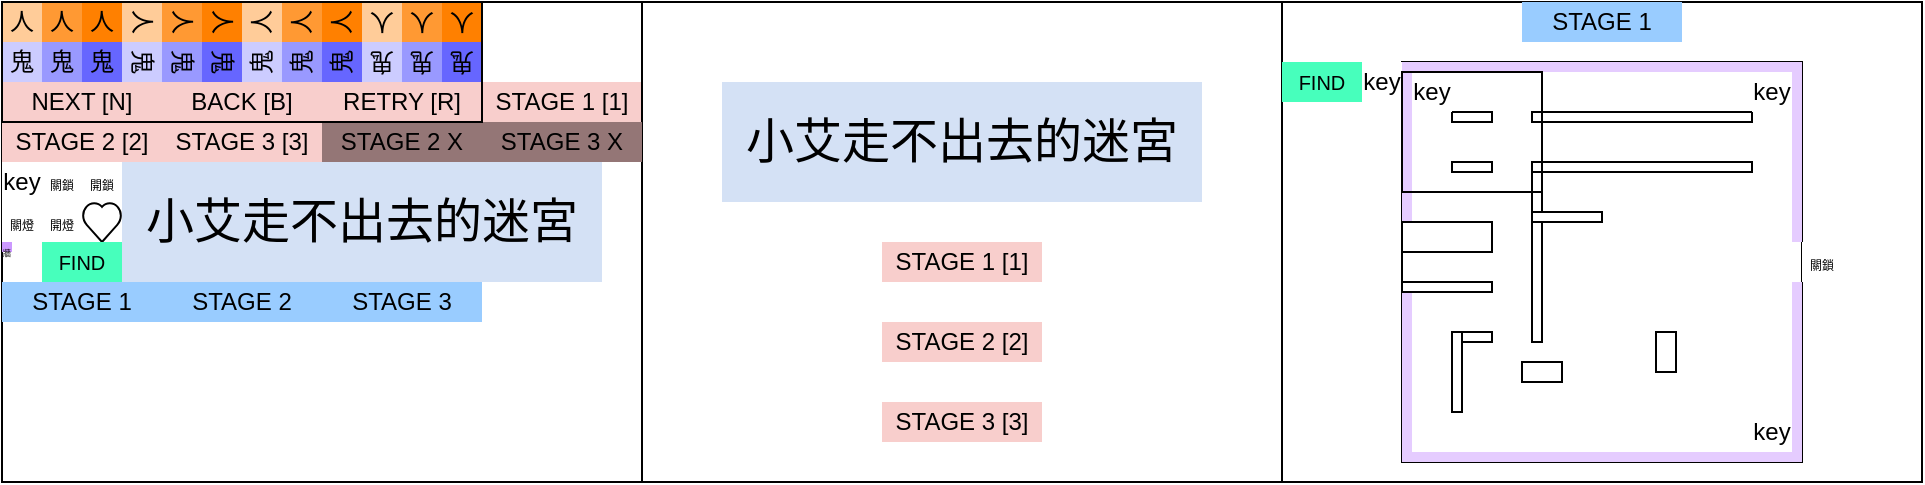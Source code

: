 <mxfile version="22.1.11" type="device">
  <diagram name="第 1 页" id="ZVeX3MrrJ8u_XPvHQYW3">
    <mxGraphModel dx="678" dy="428" grid="1" gridSize="10" guides="1" tooltips="1" connect="1" arrows="1" fold="1" page="0" pageScale="1" pageWidth="827" pageHeight="1169" math="0" shadow="0">
      <root>
        <mxCell id="0" />
        <mxCell id="1" parent="0" />
        <mxCell id="giw1rmGDhQp2oMULYZ0z-1" value="" style="verticalLabelPosition=bottom;verticalAlign=top;html=1;shape=mxgraph.basic.rect;fillColor2=none;strokeWidth=1;size=20;indent=5;fillColor=none;" parent="1" vertex="1">
          <mxGeometry width="320" height="240" as="geometry" />
        </mxCell>
        <mxCell id="8gye8lYrFyiWqnvWTvWa-485" value="" style="verticalLabelPosition=bottom;verticalAlign=top;html=1;shape=mxgraph.basic.rect;fillColor2=none;strokeWidth=1;size=20;indent=5;fillColor=none;strokeColor=#333333;" parent="1" vertex="1">
          <mxGeometry width="20" height="80" as="geometry" />
        </mxCell>
        <mxCell id="mk1CYxiMvZQm68hf4U1i-44" value="" style="rounded=0;whiteSpace=wrap;html=1;fillColor=none;" parent="1" vertex="1">
          <mxGeometry width="40" height="80" as="geometry" />
        </mxCell>
        <mxCell id="mk1CYxiMvZQm68hf4U1i-1" value="" style="verticalLabelPosition=bottom;verticalAlign=top;html=1;shape=mxgraph.basic.rect;fillColor2=none;strokeWidth=1;size=20;indent=5;fillColor=none;" parent="1" vertex="1">
          <mxGeometry x="640" width="320" height="240" as="geometry" />
        </mxCell>
        <mxCell id="8gye8lYrFyiWqnvWTvWa-423" value="人" style="rounded=0;whiteSpace=wrap;html=1;strokeColor=none;fillColor=#FFCC99;rotation=90;" parent="1" vertex="1">
          <mxGeometry x="60" width="20" height="20" as="geometry" />
        </mxCell>
        <mxCell id="8gye8lYrFyiWqnvWTvWa-424" value="人" style="rounded=0;whiteSpace=wrap;html=1;strokeColor=none;fillColor=#FFCC99;rotation=-90;" parent="1" vertex="1">
          <mxGeometry x="120" width="20" height="20" as="geometry" />
        </mxCell>
        <mxCell id="8gye8lYrFyiWqnvWTvWa-425" value="人" style="rounded=0;whiteSpace=wrap;html=1;strokeColor=none;fillColor=#FF9933;" parent="1" vertex="1">
          <mxGeometry x="20" width="20" height="20" as="geometry" />
        </mxCell>
        <mxCell id="8gye8lYrFyiWqnvWTvWa-453" value="&lt;font style=&quot;font-size: 4px;&quot;&gt;牆&lt;/font&gt;" style="rounded=0;whiteSpace=wrap;html=1;fillColor=#CC99FF;shadow=0;strokeColor=none;" parent="1" vertex="1">
          <mxGeometry y="120" width="5" height="5" as="geometry" />
        </mxCell>
        <mxCell id="8gye8lYrFyiWqnvWTvWa-454" value="key" style="rounded=0;whiteSpace=wrap;html=1;strokeColor=none;" parent="1" vertex="1">
          <mxGeometry y="80" width="20" height="20" as="geometry" />
        </mxCell>
        <mxCell id="8gye8lYrFyiWqnvWTvWa-455" value="&lt;font style=&quot;font-size: 6px;&quot;&gt;關鎖&lt;/font&gt;" style="rounded=0;whiteSpace=wrap;html=1;strokeColor=none;" parent="1" vertex="1">
          <mxGeometry x="20" y="80" width="20" height="20" as="geometry" />
        </mxCell>
        <mxCell id="8gye8lYrFyiWqnvWTvWa-461" value="&lt;font style=&quot;font-size: 6px;&quot;&gt;開鎖&lt;/font&gt;" style="rounded=0;whiteSpace=wrap;html=1;strokeColor=none;" parent="1" vertex="1">
          <mxGeometry x="40" y="80" width="20" height="20" as="geometry" />
        </mxCell>
        <mxCell id="8gye8lYrFyiWqnvWTvWa-462" value="&lt;font style=&quot;font-size: 6px;&quot;&gt;關燈&lt;/font&gt;" style="rounded=0;whiteSpace=wrap;html=1;strokeColor=none;" parent="1" vertex="1">
          <mxGeometry y="100" width="20" height="20" as="geometry" />
        </mxCell>
        <mxCell id="8gye8lYrFyiWqnvWTvWa-463" value="&lt;font style=&quot;font-size: 6px;&quot;&gt;開燈&lt;/font&gt;" style="rounded=0;whiteSpace=wrap;html=1;strokeColor=none;" parent="1" vertex="1">
          <mxGeometry x="20" y="100" width="20" height="20" as="geometry" />
        </mxCell>
        <mxCell id="8gye8lYrFyiWqnvWTvWa-464" value="" style="verticalLabelPosition=bottom;verticalAlign=top;html=1;shape=mxgraph.basic.heart" parent="1" vertex="1">
          <mxGeometry x="40" y="100" width="20" height="20" as="geometry" />
        </mxCell>
        <mxCell id="8gye8lYrFyiWqnvWTvWa-469" value="&lt;font style=&quot;font-size: 24px;&quot;&gt;小艾走不出去的迷宮&lt;/font&gt;" style="rounded=0;whiteSpace=wrap;html=1;strokeColor=none;fillColor=#D4E1F5;" parent="1" vertex="1">
          <mxGeometry x="60" y="80" width="240" height="60" as="geometry" />
        </mxCell>
        <mxCell id="8gye8lYrFyiWqnvWTvWa-474" value="鬼" style="rounded=0;whiteSpace=wrap;html=1;strokeColor=none;fillColor=#CCCCFF;" parent="1" vertex="1">
          <mxGeometry y="20" width="20" height="20" as="geometry" />
        </mxCell>
        <mxCell id="8gye8lYrFyiWqnvWTvWa-478" value="人" style="rounded=0;whiteSpace=wrap;html=1;strokeColor=none;fillColor=#FFCC99;" parent="1" vertex="1">
          <mxGeometry width="20" height="20" as="geometry" />
        </mxCell>
        <mxCell id="8gye8lYrFyiWqnvWTvWa-479" value="NEXT [N]" style="rounded=0;whiteSpace=wrap;html=1;fillColor=#F8CECC;strokeColor=none;" parent="1" vertex="1">
          <mxGeometry y="40" width="80" height="20" as="geometry" />
        </mxCell>
        <mxCell id="8gye8lYrFyiWqnvWTvWa-480" value="BACK [B]" style="rounded=0;whiteSpace=wrap;html=1;fillColor=#F8CECC;strokeColor=none;" parent="1" vertex="1">
          <mxGeometry x="80" y="40" width="80" height="20" as="geometry" />
        </mxCell>
        <mxCell id="8gye8lYrFyiWqnvWTvWa-481" value="RETRY [R]" style="rounded=0;whiteSpace=wrap;html=1;fillColor=#F8CECC;strokeColor=none;" parent="1" vertex="1">
          <mxGeometry x="160" y="40" width="80" height="20" as="geometry" />
        </mxCell>
        <mxCell id="8gye8lYrFyiWqnvWTvWa-482" value="STAGE 1 [1]" style="rounded=0;whiteSpace=wrap;html=1;fillColor=#F8CECC;strokeColor=none;" parent="1" vertex="1">
          <mxGeometry x="240" y="40" width="80" height="20" as="geometry" />
        </mxCell>
        <mxCell id="8gye8lYrFyiWqnvWTvWa-483" value="STAGE 2 [2]" style="rounded=0;whiteSpace=wrap;html=1;fillColor=#F8CECC;strokeColor=none;" parent="1" vertex="1">
          <mxGeometry y="60" width="80" height="20" as="geometry" />
        </mxCell>
        <mxCell id="8gye8lYrFyiWqnvWTvWa-484" value="STAGE 3 [3]" style="rounded=0;whiteSpace=wrap;html=1;fillColor=#F8CECC;strokeColor=none;" parent="1" vertex="1">
          <mxGeometry x="80" y="60" width="80" height="20" as="geometry" />
        </mxCell>
        <mxCell id="umz5n9U-2U131VHlXsAc-1" value="" style="verticalLabelPosition=bottom;verticalAlign=top;html=1;shape=mxgraph.basic.rect;fillColor2=none;strokeWidth=1;size=20;indent=5;fillColor=none;" parent="1" vertex="1">
          <mxGeometry x="320" width="320" height="240" as="geometry" />
        </mxCell>
        <mxCell id="umz5n9U-2U131VHlXsAc-8" value="STAGE 1 [1]" style="rounded=0;whiteSpace=wrap;html=1;fillColor=#F8CECC;strokeColor=none;" parent="1" vertex="1">
          <mxGeometry x="440" y="120" width="80" height="20" as="geometry" />
        </mxCell>
        <mxCell id="umz5n9U-2U131VHlXsAc-9" value="STAGE 3 [3]" style="rounded=0;whiteSpace=wrap;html=1;fillColor=#F8CECC;strokeColor=none;" parent="1" vertex="1">
          <mxGeometry x="440" y="200" width="80" height="20" as="geometry" />
        </mxCell>
        <mxCell id="umz5n9U-2U131VHlXsAc-10" value="STAGE 2 [2]" style="rounded=0;whiteSpace=wrap;html=1;fillColor=#F8CECC;strokeColor=none;" parent="1" vertex="1">
          <mxGeometry x="440" y="160" width="80" height="20" as="geometry" />
        </mxCell>
        <mxCell id="umz5n9U-2U131VHlXsAc-12" value="" style="rounded=0;whiteSpace=wrap;html=1;fillColor=none;" parent="1" vertex="1">
          <mxGeometry x="700" y="30" width="200" height="200" as="geometry" />
        </mxCell>
        <mxCell id="umz5n9U-2U131VHlXsAc-14" value="&lt;font style=&quot;font-size: 24px;&quot;&gt;小艾走不出去的迷宮&lt;/font&gt;" style="rounded=0;whiteSpace=wrap;html=1;strokeColor=none;fillColor=#D4E1F5;" parent="1" vertex="1">
          <mxGeometry x="360" y="40" width="240" height="60" as="geometry" />
        </mxCell>
        <mxCell id="umz5n9U-2U131VHlXsAc-16" value="人" style="rounded=0;whiteSpace=wrap;html=1;strokeColor=none;fillColor=#FF8000;" parent="1" vertex="1">
          <mxGeometry x="40" width="20" height="20" as="geometry" />
        </mxCell>
        <mxCell id="umz5n9U-2U131VHlXsAc-17" value="人" style="rounded=0;whiteSpace=wrap;html=1;strokeColor=none;fillColor=#FF8000;rotation=90;" parent="1" vertex="1">
          <mxGeometry x="100" width="20" height="20" as="geometry" />
        </mxCell>
        <mxCell id="umz5n9U-2U131VHlXsAc-18" value="人" style="rounded=0;whiteSpace=wrap;html=1;strokeColor=none;fillColor=#FF9933;rotation=90;" parent="1" vertex="1">
          <mxGeometry x="80" width="20" height="20" as="geometry" />
        </mxCell>
        <mxCell id="umz5n9U-2U131VHlXsAc-22" value="人" style="rounded=0;whiteSpace=wrap;html=1;strokeColor=none;fillColor=#FF8000;rotation=-90;" parent="1" vertex="1">
          <mxGeometry x="160" width="20" height="20" as="geometry" />
        </mxCell>
        <mxCell id="umz5n9U-2U131VHlXsAc-23" value="鬼" style="rounded=0;whiteSpace=wrap;html=1;strokeColor=none;fillColor=#9999FF;" parent="1" vertex="1">
          <mxGeometry x="20" y="20" width="20" height="20" as="geometry" />
        </mxCell>
        <mxCell id="umz5n9U-2U131VHlXsAc-25" value="鬼" style="rounded=0;whiteSpace=wrap;html=1;strokeColor=none;fillColor=#6666FF;" parent="1" vertex="1">
          <mxGeometry x="40" y="20" width="20" height="20" as="geometry" />
        </mxCell>
        <mxCell id="umz5n9U-2U131VHlXsAc-32" value="人" style="rounded=0;whiteSpace=wrap;html=1;strokeColor=none;fillColor=#FF9933;rotation=-90;" parent="1" vertex="1">
          <mxGeometry x="140" width="20" height="20" as="geometry" />
        </mxCell>
        <mxCell id="umz5n9U-2U131VHlXsAc-33" value="人" style="rounded=0;whiteSpace=wrap;html=1;strokeColor=none;fillColor=#FFCC99;rotation=-180;" parent="1" vertex="1">
          <mxGeometry x="180" width="20" height="20" as="geometry" />
        </mxCell>
        <mxCell id="umz5n9U-2U131VHlXsAc-34" value="人" style="rounded=0;whiteSpace=wrap;html=1;strokeColor=none;fillColor=#FF8000;rotation=-180;" parent="1" vertex="1">
          <mxGeometry x="220" width="20" height="20" as="geometry" />
        </mxCell>
        <mxCell id="umz5n9U-2U131VHlXsAc-35" value="人" style="rounded=0;whiteSpace=wrap;html=1;strokeColor=none;fillColor=#FF9933;rotation=-180;" parent="1" vertex="1">
          <mxGeometry x="200" width="20" height="20" as="geometry" />
        </mxCell>
        <mxCell id="umz5n9U-2U131VHlXsAc-36" value="鬼" style="rounded=0;whiteSpace=wrap;html=1;strokeColor=none;fillColor=#CCCCFF;rotation=90;" parent="1" vertex="1">
          <mxGeometry x="60" y="20" width="20" height="20" as="geometry" />
        </mxCell>
        <mxCell id="umz5n9U-2U131VHlXsAc-37" value="鬼" style="rounded=0;whiteSpace=wrap;html=1;strokeColor=none;fillColor=#9999FF;rotation=90;" parent="1" vertex="1">
          <mxGeometry x="80" y="20" width="20" height="20" as="geometry" />
        </mxCell>
        <mxCell id="umz5n9U-2U131VHlXsAc-38" value="鬼" style="rounded=0;whiteSpace=wrap;html=1;strokeColor=none;fillColor=#6666FF;rotation=90;direction=south;" parent="1" vertex="1">
          <mxGeometry x="100" y="20" width="20" height="20" as="geometry" />
        </mxCell>
        <mxCell id="umz5n9U-2U131VHlXsAc-39" value="鬼" style="rounded=0;whiteSpace=wrap;html=1;strokeColor=none;fillColor=#CCCCFF;direction=north;flipV=0;flipH=0;rotation=180;" parent="1" vertex="1">
          <mxGeometry x="180" y="20" width="20" height="20" as="geometry" />
        </mxCell>
        <mxCell id="umz5n9U-2U131VHlXsAc-40" value="鬼" style="rounded=0;whiteSpace=wrap;html=1;strokeColor=none;fillColor=#9999FF;direction=north;flipV=0;flipH=0;rotation=180;" parent="1" vertex="1">
          <mxGeometry x="200" y="20" width="20" height="20" as="geometry" />
        </mxCell>
        <mxCell id="umz5n9U-2U131VHlXsAc-41" value="鬼" style="rounded=0;whiteSpace=wrap;html=1;strokeColor=none;fillColor=#6666FF;direction=west;flipV=0;flipH=0;rotation=180;" parent="1" vertex="1">
          <mxGeometry x="220" y="20" width="20" height="20" as="geometry" />
        </mxCell>
        <mxCell id="umz5n9U-2U131VHlXsAc-42" value="鬼" style="rounded=0;whiteSpace=wrap;html=1;strokeColor=none;fillColor=#CCCCFF;direction=north;flipV=0;flipH=0;rotation=270;" parent="1" vertex="1">
          <mxGeometry x="120" y="20" width="20" height="20" as="geometry" />
        </mxCell>
        <mxCell id="umz5n9U-2U131VHlXsAc-43" value="鬼" style="rounded=0;whiteSpace=wrap;html=1;strokeColor=none;fillColor=#9999FF;direction=north;flipV=0;flipH=0;rotation=270;" parent="1" vertex="1">
          <mxGeometry x="140" y="20" width="20" height="20" as="geometry" />
        </mxCell>
        <mxCell id="umz5n9U-2U131VHlXsAc-44" value="鬼" style="rounded=0;whiteSpace=wrap;html=1;strokeColor=none;fillColor=#6666FF;direction=west;flipV=0;flipH=0;rotation=270;" parent="1" vertex="1">
          <mxGeometry x="160" y="20" width="20" height="20" as="geometry" />
        </mxCell>
        <mxCell id="mk1CYxiMvZQm68hf4U1i-7" value="STAGE 1" style="rounded=0;whiteSpace=wrap;html=1;fillColor=#99CCFF;strokeColor=none;" parent="1" vertex="1">
          <mxGeometry y="140" width="80" height="20" as="geometry" />
        </mxCell>
        <mxCell id="mk1CYxiMvZQm68hf4U1i-8" value="STAGE 2" style="rounded=0;whiteSpace=wrap;html=1;fillColor=#99CCFF;strokeColor=none;" parent="1" vertex="1">
          <mxGeometry x="80" y="140" width="80" height="20" as="geometry" />
        </mxCell>
        <mxCell id="mk1CYxiMvZQm68hf4U1i-9" value="STAGE 3" style="rounded=0;whiteSpace=wrap;html=1;fillColor=#99CCFF;strokeColor=none;" parent="1" vertex="1">
          <mxGeometry x="160" y="140" width="80" height="20" as="geometry" />
        </mxCell>
        <mxCell id="mk1CYxiMvZQm68hf4U1i-10" value="STAGE 1" style="rounded=0;whiteSpace=wrap;html=1;fillColor=#99CCFF;strokeColor=none;" parent="1" vertex="1">
          <mxGeometry x="760" width="80" height="20" as="geometry" />
        </mxCell>
        <mxCell id="mk1CYxiMvZQm68hf4U1i-11" value="" style="rounded=0;whiteSpace=wrap;html=1;fillColor=#E5CCFF;shadow=0;strokeColor=none;" parent="1" vertex="1">
          <mxGeometry x="700" y="30" width="5" height="90" as="geometry" />
        </mxCell>
        <mxCell id="mk1CYxiMvZQm68hf4U1i-12" value="" style="rounded=0;whiteSpace=wrap;html=1;fillColor=#E5CCFF;shadow=0;strokeColor=none;" parent="1" vertex="1">
          <mxGeometry x="700" y="140" width="5" height="90" as="geometry" />
        </mxCell>
        <mxCell id="mk1CYxiMvZQm68hf4U1i-15" value="" style="rounded=0;whiteSpace=wrap;html=1;fillColor=#E5CCFF;shadow=0;strokeColor=none;" parent="1" vertex="1">
          <mxGeometry x="700" y="30" width="200" height="5" as="geometry" />
        </mxCell>
        <mxCell id="mk1CYxiMvZQm68hf4U1i-16" value="" style="rounded=0;whiteSpace=wrap;html=1;fillColor=#E5CCFF;shadow=0;strokeColor=none;" parent="1" vertex="1">
          <mxGeometry x="895" y="30" width="5" height="90" as="geometry" />
        </mxCell>
        <mxCell id="mk1CYxiMvZQm68hf4U1i-17" value="" style="rounded=0;whiteSpace=wrap;html=1;fillColor=#E5CCFF;shadow=0;strokeColor=none;" parent="1" vertex="1">
          <mxGeometry x="895" y="140" width="5" height="90" as="geometry" />
        </mxCell>
        <mxCell id="mk1CYxiMvZQm68hf4U1i-18" value="" style="rounded=0;whiteSpace=wrap;html=1;" parent="1" vertex="1">
          <mxGeometry x="725" y="55" width="20" height="5" as="geometry" />
        </mxCell>
        <mxCell id="mk1CYxiMvZQm68hf4U1i-21" value="" style="rounded=0;whiteSpace=wrap;html=1;" parent="1" vertex="1">
          <mxGeometry x="700" y="110" width="45" height="15" as="geometry" />
        </mxCell>
        <mxCell id="mk1CYxiMvZQm68hf4U1i-23" value="" style="rounded=0;whiteSpace=wrap;html=1;" parent="1" vertex="1">
          <mxGeometry x="725" y="165" width="20" height="5" as="geometry" />
        </mxCell>
        <mxCell id="mk1CYxiMvZQm68hf4U1i-25" value="" style="rounded=0;whiteSpace=wrap;html=1;" parent="1" vertex="1">
          <mxGeometry x="725" y="80" width="20" height="5" as="geometry" />
        </mxCell>
        <mxCell id="mk1CYxiMvZQm68hf4U1i-27" value="" style="rounded=0;whiteSpace=wrap;html=1;fillColor=#E5CCFF;shadow=0;strokeColor=none;" parent="1" vertex="1">
          <mxGeometry x="700" y="225" width="200" height="5" as="geometry" />
        </mxCell>
        <mxCell id="mk1CYxiMvZQm68hf4U1i-30" value="" style="rounded=0;whiteSpace=wrap;html=1;" parent="1" vertex="1">
          <mxGeometry x="765" y="55" width="110" height="5" as="geometry" />
        </mxCell>
        <mxCell id="mk1CYxiMvZQm68hf4U1i-31" value="" style="rounded=0;whiteSpace=wrap;html=1;" parent="1" vertex="1">
          <mxGeometry x="765" y="85" width="5" height="85" as="geometry" />
        </mxCell>
        <mxCell id="mk1CYxiMvZQm68hf4U1i-32" value="" style="rounded=0;whiteSpace=wrap;html=1;" parent="1" vertex="1">
          <mxGeometry x="827" y="165" width="10" height="20" as="geometry" />
        </mxCell>
        <mxCell id="mk1CYxiMvZQm68hf4U1i-33" value="" style="rounded=0;whiteSpace=wrap;html=1;" parent="1" vertex="1">
          <mxGeometry x="760" y="180" width="20" height="10" as="geometry" />
        </mxCell>
        <mxCell id="mk1CYxiMvZQm68hf4U1i-36" value="" style="rounded=0;whiteSpace=wrap;html=1;" parent="1" vertex="1">
          <mxGeometry x="700" y="140" width="45" height="5" as="geometry" />
        </mxCell>
        <mxCell id="mk1CYxiMvZQm68hf4U1i-37" value="&lt;font style=&quot;font-size: 10px;&quot;&gt;FIND&lt;/font&gt;" style="rounded=0;whiteSpace=wrap;html=1;fillColor=#47FFBC;strokeColor=none;" parent="1" vertex="1">
          <mxGeometry x="20" y="120" width="40" height="20" as="geometry" />
        </mxCell>
        <mxCell id="mk1CYxiMvZQm68hf4U1i-39" value="key" style="rounded=0;whiteSpace=wrap;html=1;strokeColor=none;" parent="1" vertex="1">
          <mxGeometry x="680" y="30" width="20" height="20" as="geometry" />
        </mxCell>
        <mxCell id="mk1CYxiMvZQm68hf4U1i-45" value="" style="rounded=0;whiteSpace=wrap;html=1;" parent="1" vertex="1">
          <mxGeometry x="765" y="80" width="110" height="5" as="geometry" />
        </mxCell>
        <mxCell id="mk1CYxiMvZQm68hf4U1i-47" value="" style="rounded=0;whiteSpace=wrap;html=1;" parent="1" vertex="1">
          <mxGeometry x="765" y="105" width="35" height="5" as="geometry" />
        </mxCell>
        <mxCell id="mk1CYxiMvZQm68hf4U1i-48" value="" style="rounded=0;whiteSpace=wrap;html=1;" parent="1" vertex="1">
          <mxGeometry x="725" y="165" width="5" height="40" as="geometry" />
        </mxCell>
        <mxCell id="n1OKE0xGV-YdnzrgpFeP-1" value="" style="rounded=0;whiteSpace=wrap;html=1;fillColor=none;" parent="1" vertex="1">
          <mxGeometry width="240" height="60" as="geometry" />
        </mxCell>
        <mxCell id="n1OKE0xGV-YdnzrgpFeP-2" value="&lt;font style=&quot;font-size: 6px;&quot;&gt;關鎖&lt;/font&gt;" style="rounded=0;whiteSpace=wrap;html=1;strokeColor=none;" parent="1" vertex="1">
          <mxGeometry x="900" y="120" width="20" height="20" as="geometry" />
        </mxCell>
        <mxCell id="n1OKE0xGV-YdnzrgpFeP-3" value="key" style="rounded=0;whiteSpace=wrap;html=1;strokeColor=none;" parent="1" vertex="1">
          <mxGeometry x="705" y="35" width="20" height="20" as="geometry" />
        </mxCell>
        <mxCell id="n1OKE0xGV-YdnzrgpFeP-4" value="key" style="rounded=0;whiteSpace=wrap;html=1;strokeColor=none;" parent="1" vertex="1">
          <mxGeometry x="875" y="35" width="20" height="20" as="geometry" />
        </mxCell>
        <mxCell id="n1OKE0xGV-YdnzrgpFeP-5" value="key" style="rounded=0;whiteSpace=wrap;html=1;strokeColor=none;" parent="1" vertex="1">
          <mxGeometry x="875" y="205" width="20" height="20" as="geometry" />
        </mxCell>
        <mxCell id="n1OKE0xGV-YdnzrgpFeP-6" value="" style="rounded=0;whiteSpace=wrap;html=1;fillColor=none;" parent="1" vertex="1">
          <mxGeometry x="700" y="35" width="70" height="60" as="geometry" />
        </mxCell>
        <mxCell id="n1OKE0xGV-YdnzrgpFeP-7" value="STAGE 2 X" style="rounded=0;whiteSpace=wrap;html=1;fillColor=#947676;strokeColor=none;" parent="1" vertex="1">
          <mxGeometry x="160" y="60" width="80" height="20" as="geometry" />
        </mxCell>
        <mxCell id="n1OKE0xGV-YdnzrgpFeP-8" value="STAGE 3 X" style="rounded=0;whiteSpace=wrap;html=1;fillColor=#947676;strokeColor=none;" parent="1" vertex="1">
          <mxGeometry x="240" y="60" width="80" height="20" as="geometry" />
        </mxCell>
        <mxCell id="n1OKE0xGV-YdnzrgpFeP-9" value="" style="rounded=0;whiteSpace=wrap;html=1;fillColor=none;" parent="1" vertex="1">
          <mxGeometry width="240" height="60" as="geometry" />
        </mxCell>
        <mxCell id="n1OKE0xGV-YdnzrgpFeP-12" value="&lt;font style=&quot;font-size: 10px;&quot;&gt;FIND&lt;/font&gt;" style="rounded=0;whiteSpace=wrap;html=1;fillColor=#47FFBC;strokeColor=none;" parent="1" vertex="1">
          <mxGeometry x="640" y="30" width="40" height="20" as="geometry" />
        </mxCell>
      </root>
    </mxGraphModel>
  </diagram>
</mxfile>
